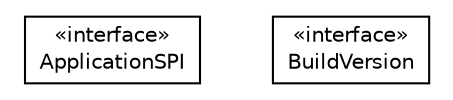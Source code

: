 #!/usr/local/bin/dot
#
# Class diagram 
# Generated by UMLGraph version R5_6-24-gf6e263 (http://www.umlgraph.org/)
#

digraph G {
	edge [fontname="Helvetica",fontsize=10,labelfontname="Helvetica",labelfontsize=10];
	node [fontname="Helvetica",fontsize=10,shape=plaintext];
	nodesep=0.25;
	ranksep=0.5;
	// org.qiweb.spi.ApplicationSPI
	c2959 [label=<<table title="org.qiweb.spi.ApplicationSPI" border="0" cellborder="1" cellspacing="0" cellpadding="2" port="p" href="./ApplicationSPI.html">
		<tr><td><table border="0" cellspacing="0" cellpadding="1">
<tr><td align="center" balign="center"> &#171;interface&#187; </td></tr>
<tr><td align="center" balign="center"> ApplicationSPI </td></tr>
		</table></td></tr>
		</table>>, URL="./ApplicationSPI.html", fontname="Helvetica", fontcolor="black", fontsize=10.0];
	// org.qiweb.spi.BuildVersion
	c2978 [label=<<table title="org.qiweb.spi.BuildVersion" border="0" cellborder="1" cellspacing="0" cellpadding="2" port="p" href="./BuildVersion.html">
		<tr><td><table border="0" cellspacing="0" cellpadding="1">
<tr><td align="center" balign="center"> &#171;interface&#187; </td></tr>
<tr><td align="center" balign="center"> BuildVersion </td></tr>
		</table></td></tr>
		</table>>, URL="./BuildVersion.html", fontname="Helvetica", fontcolor="black", fontsize=10.0];
}

